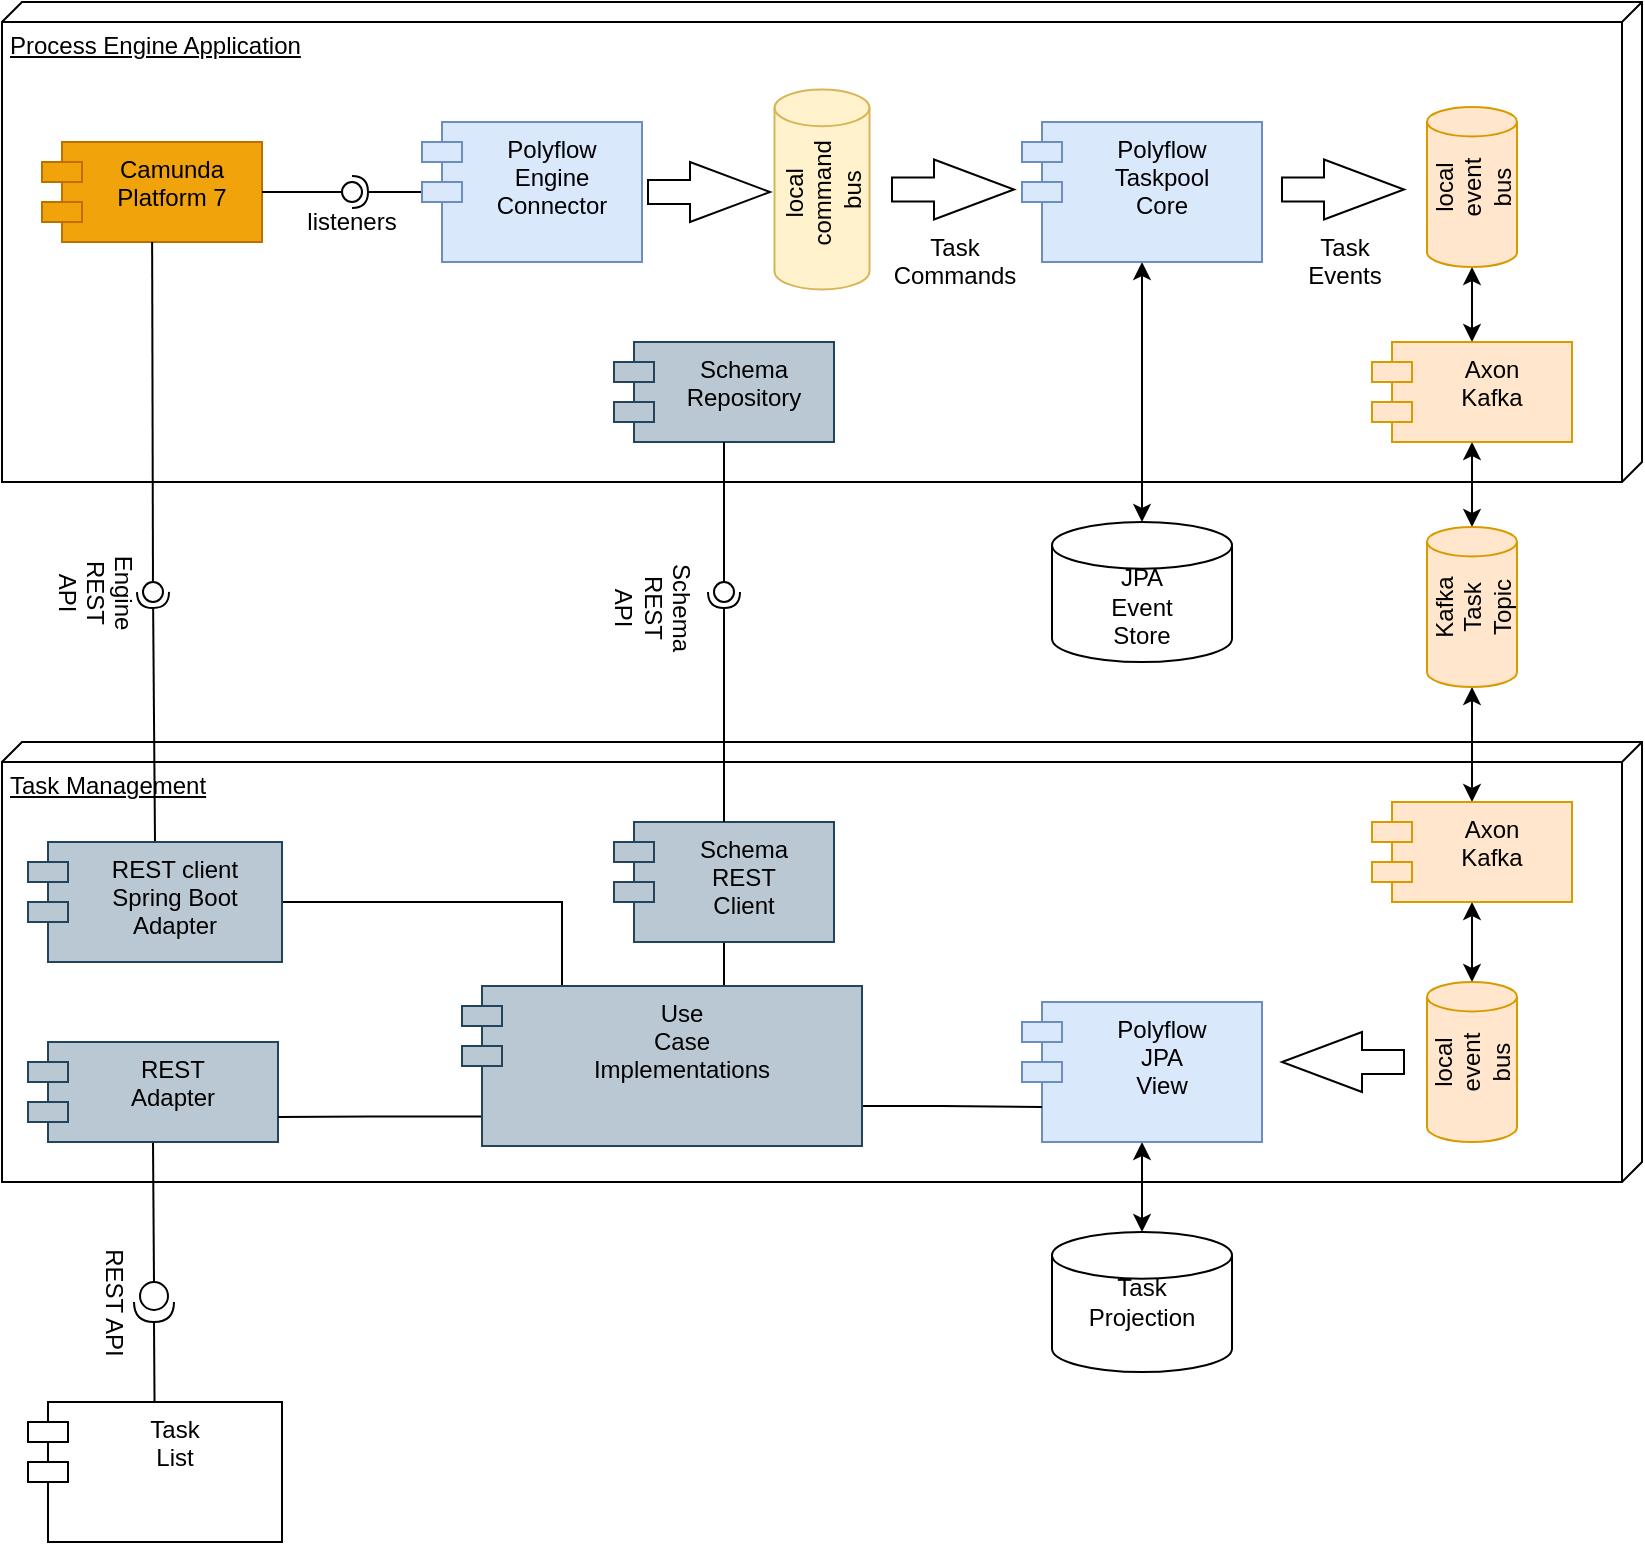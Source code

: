 <mxfile version="15.4.0" type="device"><diagram id="52nC2MRRUDRTHZNGwKYh" name="Page-1"><mxGraphModel dx="1422" dy="757" grid="1" gridSize="10" guides="1" tooltips="1" connect="1" arrows="1" fold="1" page="1" pageScale="1" pageWidth="850" pageHeight="1100" math="0" shadow="0"><root><mxCell id="0"/><mxCell id="1" parent="0"/><mxCell id="YXhcMdFAC_sVltu-bQgT-22" value="Task Management" style="verticalAlign=top;align=left;spacingTop=8;spacingLeft=2;spacingRight=12;shape=cube;size=10;direction=south;fontStyle=4;html=1;" parent="1" vertex="1"><mxGeometry x="20" y="390" width="820" height="220" as="geometry"/></mxCell><mxCell id="YXhcMdFAC_sVltu-bQgT-2" value="Process Engine Application" style="verticalAlign=top;align=left;spacingTop=8;spacingLeft=2;spacingRight=12;shape=cube;size=10;direction=south;fontStyle=4;html=1;" parent="1" vertex="1"><mxGeometry x="20" y="20" width="820" height="240" as="geometry"/></mxCell><mxCell id="YXhcMdFAC_sVltu-bQgT-3" value="Camunda &#10;Platform 7" style="shape=module;align=left;spacingLeft=20;align=center;verticalAlign=top;fillColor=#f0a30a;strokeColor=#BD7000;fontColor=#000000;" parent="1" vertex="1"><mxGeometry x="40" y="90" width="110" height="50" as="geometry"/></mxCell><mxCell id="YXhcMdFAC_sVltu-bQgT-4" value="" style="rounded=0;orthogonalLoop=1;jettySize=auto;html=1;endArrow=none;endFill=0;sketch=0;sourcePerimeterSpacing=0;targetPerimeterSpacing=0;edgeStyle=orthogonalEdgeStyle;exitX=1;exitY=0.5;exitDx=0;exitDy=0;" parent="1" source="YXhcMdFAC_sVltu-bQgT-3" target="YXhcMdFAC_sVltu-bQgT-6" edge="1"><mxGeometry relative="1" as="geometry"><mxPoint x="370" y="5" as="sourcePoint"/></mxGeometry></mxCell><mxCell id="YXhcMdFAC_sVltu-bQgT-5" value="" style="rounded=0;orthogonalLoop=1;jettySize=auto;html=1;endArrow=halfCircle;endFill=0;entryX=0.5;entryY=0.5;endSize=6;strokeWidth=1;sketch=0;edgeStyle=orthogonalEdgeStyle;" parent="1" source="YXhcMdFAC_sVltu-bQgT-7" target="YXhcMdFAC_sVltu-bQgT-6" edge="1"><mxGeometry relative="1" as="geometry"><mxPoint x="410" y="5" as="sourcePoint"/></mxGeometry></mxCell><mxCell id="YXhcMdFAC_sVltu-bQgT-6" value="&lt;br&gt;&lt;br&gt;listeners" style="ellipse;whiteSpace=wrap;html=1;align=center;aspect=fixed;resizable=0;points=[];outlineConnect=0;sketch=0;" parent="1" vertex="1"><mxGeometry x="190" y="110" width="10" height="10" as="geometry"/></mxCell><mxCell id="YXhcMdFAC_sVltu-bQgT-7" value="Polyflow&#10;Engine&#10;Connector" style="shape=module;align=left;spacingLeft=20;align=center;verticalAlign=top;fillColor=#dae8fc;strokeColor=#6c8ebf;" parent="1" vertex="1"><mxGeometry x="230" y="80" width="110" height="70" as="geometry"/></mxCell><mxCell id="YXhcMdFAC_sVltu-bQgT-19" value="" style="edgeStyle=none;rounded=0;orthogonalLoop=1;jettySize=auto;html=1;startArrow=classic;startFill=1;" parent="1" source="YXhcMdFAC_sVltu-bQgT-8" target="YXhcMdFAC_sVltu-bQgT-15" edge="1"><mxGeometry relative="1" as="geometry"><mxPoint x="590" y="235" as="targetPoint"/></mxGeometry></mxCell><mxCell id="YXhcMdFAC_sVltu-bQgT-8" value="Polyflow&#10;Taskpool&#10;Core" style="shape=module;align=left;spacingLeft=20;align=center;verticalAlign=top;fillColor=#dae8fc;strokeColor=#6c8ebf;" parent="1" vertex="1"><mxGeometry x="530" y="80" width="120" height="70" as="geometry"/></mxCell><mxCell id="YXhcMdFAC_sVltu-bQgT-12" value="local&amp;nbsp;&lt;br&gt;command&amp;nbsp;&lt;br&gt;bus" style="strokeWidth=1;html=1;shape=mxgraph.flowchart.direct_data;whiteSpace=wrap;rotation=-90;fillColor=#fff2cc;strokeColor=#d6b656;" parent="1" vertex="1"><mxGeometry x="380" y="90" width="100" height="47.5" as="geometry"/></mxCell><mxCell id="YXhcMdFAC_sVltu-bQgT-13" value="" style="verticalLabelPosition=bottom;verticalAlign=top;html=1;strokeWidth=1;shape=mxgraph.arrows2.arrow;dy=0.6;dx=40;notch=0;" parent="1" vertex="1"><mxGeometry x="343" y="100" width="61" height="30" as="geometry"/></mxCell><mxCell id="YXhcMdFAC_sVltu-bQgT-14" value="Task&lt;br&gt;Commands" style="verticalLabelPosition=bottom;verticalAlign=top;html=1;strokeWidth=1;shape=mxgraph.arrows2.arrow;dy=0.6;dx=40;notch=0;" parent="1" vertex="1"><mxGeometry x="465" y="98.75" width="61" height="30" as="geometry"/></mxCell><mxCell id="YXhcMdFAC_sVltu-bQgT-15" value="&lt;br&gt;JPA&lt;br&gt;Event&lt;br&gt;Store" style="strokeWidth=1;html=1;shape=mxgraph.flowchart.database;whiteSpace=wrap;" parent="1" vertex="1"><mxGeometry x="545" y="280" width="90" height="70" as="geometry"/></mxCell><mxCell id="YXhcMdFAC_sVltu-bQgT-28" style="edgeStyle=none;rounded=0;orthogonalLoop=1;jettySize=auto;html=1;exitX=0;exitY=0.5;exitDx=0;exitDy=0;exitPerimeter=0;entryX=0.5;entryY=0;entryDx=0;entryDy=0;startArrow=classic;startFill=1;" parent="1" source="YXhcMdFAC_sVltu-bQgT-16" target="YXhcMdFAC_sVltu-bQgT-20" edge="1"><mxGeometry relative="1" as="geometry"/></mxCell><mxCell id="YXhcMdFAC_sVltu-bQgT-16" value="local&lt;br&gt;event&lt;br&gt;bus" style="strokeWidth=1;html=1;shape=mxgraph.flowchart.direct_data;whiteSpace=wrap;rotation=-90;fillColor=#ffe6cc;strokeColor=#d79b00;" parent="1" vertex="1"><mxGeometry x="715" y="90" width="80" height="45" as="geometry"/></mxCell><mxCell id="YXhcMdFAC_sVltu-bQgT-17" value="Task&lt;br&gt;Events" style="verticalLabelPosition=bottom;verticalAlign=top;html=1;strokeWidth=1;shape=mxgraph.arrows2.arrow;dy=0.6;dx=40;notch=0;" parent="1" vertex="1"><mxGeometry x="660" y="98.75" width="61" height="30" as="geometry"/></mxCell><mxCell id="YXhcMdFAC_sVltu-bQgT-29" style="edgeStyle=none;rounded=0;orthogonalLoop=1;jettySize=auto;html=1;exitX=0.5;exitY=1;exitDx=0;exitDy=0;startArrow=classic;startFill=1;" parent="1" source="YXhcMdFAC_sVltu-bQgT-20" target="YXhcMdFAC_sVltu-bQgT-21" edge="1"><mxGeometry relative="1" as="geometry"/></mxCell><mxCell id="YXhcMdFAC_sVltu-bQgT-20" value="Axon&#10;Kafka" style="shape=module;align=left;spacingLeft=20;align=center;verticalAlign=top;strokeWidth=1;fillColor=#ffe6cc;strokeColor=#d79b00;" parent="1" vertex="1"><mxGeometry x="705" y="190" width="100" height="50" as="geometry"/></mxCell><mxCell id="YXhcMdFAC_sVltu-bQgT-30" style="edgeStyle=none;rounded=0;orthogonalLoop=1;jettySize=auto;html=1;exitX=0;exitY=0.5;exitDx=0;exitDy=0;exitPerimeter=0;startArrow=classic;startFill=1;" parent="1" source="YXhcMdFAC_sVltu-bQgT-21" target="YXhcMdFAC_sVltu-bQgT-23" edge="1"><mxGeometry relative="1" as="geometry"/></mxCell><mxCell id="YXhcMdFAC_sVltu-bQgT-21" value="Kafka&lt;br&gt;Task&lt;br&gt;Topic" style="strokeWidth=1;html=1;shape=mxgraph.flowchart.direct_data;whiteSpace=wrap;rotation=-90;fillColor=#ffe6cc;strokeColor=#d79b00;" parent="1" vertex="1"><mxGeometry x="715" y="300" width="80" height="45" as="geometry"/></mxCell><mxCell id="YXhcMdFAC_sVltu-bQgT-31" style="edgeStyle=none;rounded=0;orthogonalLoop=1;jettySize=auto;html=1;exitX=0.5;exitY=1;exitDx=0;exitDy=0;startArrow=classic;startFill=1;" parent="1" source="YXhcMdFAC_sVltu-bQgT-23" target="YXhcMdFAC_sVltu-bQgT-24" edge="1"><mxGeometry relative="1" as="geometry"/></mxCell><mxCell id="YXhcMdFAC_sVltu-bQgT-23" value="Axon&#10;Kafka" style="shape=module;align=left;spacingLeft=20;align=center;verticalAlign=top;strokeWidth=1;fillColor=#ffe6cc;strokeColor=#d79b00;" parent="1" vertex="1"><mxGeometry x="705" y="420" width="100" height="50" as="geometry"/></mxCell><mxCell id="YXhcMdFAC_sVltu-bQgT-24" value="local&lt;br&gt;event&lt;br&gt;bus" style="strokeWidth=1;html=1;shape=mxgraph.flowchart.direct_data;whiteSpace=wrap;rotation=-90;fillColor=#ffe6cc;strokeColor=#d79b00;" parent="1" vertex="1"><mxGeometry x="715" y="527.5" width="80" height="45" as="geometry"/></mxCell><mxCell id="YXhcMdFAC_sVltu-bQgT-49" style="edgeStyle=none;rounded=0;orthogonalLoop=1;jettySize=auto;html=1;exitX=0.5;exitY=1;exitDx=0;exitDy=0;entryX=0.5;entryY=0;entryDx=0;entryDy=0;entryPerimeter=0;startArrow=classic;startFill=1;endArrow=classic;endFill=1;" parent="1" source="YXhcMdFAC_sVltu-bQgT-25" target="YXhcMdFAC_sVltu-bQgT-48" edge="1"><mxGeometry relative="1" as="geometry"/></mxCell><mxCell id="YXhcMdFAC_sVltu-bQgT-25" value="Polyflow&#10;JPA&#10;View" style="shape=module;align=left;spacingLeft=20;align=center;verticalAlign=top;fillColor=#dae8fc;strokeColor=#6c8ebf;" parent="1" vertex="1"><mxGeometry x="530" y="520" width="120" height="70" as="geometry"/></mxCell><mxCell id="YXhcMdFAC_sVltu-bQgT-26" value="Task&lt;br&gt;Events" style="verticalLabelPosition=top;verticalAlign=bottom;html=1;strokeWidth=1;shape=mxgraph.arrows2.arrow;dy=0.6;dx=40;notch=0;rotation=-180;textDirection=ltr;fontColor=none;noLabel=1;labelPosition=center;align=center;" parent="1" vertex="1"><mxGeometry x="660" y="535" width="61" height="30" as="geometry"/></mxCell><mxCell id="YXhcMdFAC_sVltu-bQgT-32" value="" style="rounded=0;orthogonalLoop=1;jettySize=auto;html=1;endArrow=none;endFill=0;sketch=0;sourcePerimeterSpacing=0;targetPerimeterSpacing=0;" parent="1" source="YXhcMdFAC_sVltu-bQgT-3" target="YXhcMdFAC_sVltu-bQgT-34" edge="1"><mxGeometry relative="1" as="geometry"><mxPoint x="131" y="280" as="sourcePoint"/></mxGeometry></mxCell><mxCell id="YXhcMdFAC_sVltu-bQgT-33" value="" style="rounded=0;orthogonalLoop=1;jettySize=auto;html=1;endArrow=halfCircle;endFill=0;entryX=0.5;entryY=0.5;endSize=6;strokeWidth=1;sketch=0;exitX=0.5;exitY=0;exitDx=0;exitDy=0;" parent="1" source="YXhcMdFAC_sVltu-bQgT-35" target="YXhcMdFAC_sVltu-bQgT-34" edge="1"><mxGeometry relative="1" as="geometry"><mxPoint x="95" y="310" as="sourcePoint"/><Array as="points"/></mxGeometry></mxCell><mxCell id="YXhcMdFAC_sVltu-bQgT-34" value="&lt;br&gt;&lt;br&gt;&lt;br&gt;&lt;br&gt;Engine REST API" style="ellipse;whiteSpace=wrap;html=1;align=center;aspect=fixed;resizable=0;points=[];outlineConnect=0;sketch=0;strokeWidth=1;rotation=90;" parent="1" vertex="1"><mxGeometry x="90.5" y="310" width="10" height="10" as="geometry"/></mxCell><mxCell id="YXhcMdFAC_sVltu-bQgT-47" style="edgeStyle=orthogonalEdgeStyle;rounded=0;orthogonalLoop=1;jettySize=auto;html=1;exitX=1;exitY=0.5;exitDx=0;exitDy=0;entryX=0.25;entryY=0;entryDx=0;entryDy=0;startArrow=none;startFill=0;endArrow=none;endFill=0;" parent="1" source="YXhcMdFAC_sVltu-bQgT-35" target="YXhcMdFAC_sVltu-bQgT-43" edge="1"><mxGeometry relative="1" as="geometry"/></mxCell><mxCell id="YXhcMdFAC_sVltu-bQgT-35" value="REST client&#10;Spring Boot&#10;Adapter" style="shape=module;align=left;spacingLeft=20;align=center;verticalAlign=top;strokeWidth=1;fillColor=#bac8d3;strokeColor=#23445d;" parent="1" vertex="1"><mxGeometry x="33" y="440" width="127" height="60" as="geometry"/></mxCell><mxCell id="YXhcMdFAC_sVltu-bQgT-42" style="edgeStyle=none;rounded=0;orthogonalLoop=1;jettySize=auto;html=1;exitX=0.5;exitY=1;exitDx=0;exitDy=0;entryX=0;entryY=0.5;entryDx=0;entryDy=0;entryPerimeter=0;startArrow=none;startFill=0;endArrow=none;endFill=0;" parent="1" source="YXhcMdFAC_sVltu-bQgT-36" target="YXhcMdFAC_sVltu-bQgT-41" edge="1"><mxGeometry relative="1" as="geometry"/></mxCell><mxCell id="YXhcMdFAC_sVltu-bQgT-36" value="REST &#10;Adapter" style="shape=module;align=left;spacingLeft=20;align=center;verticalAlign=top;strokeWidth=1;fillColor=#bac8d3;strokeColor=#23445d;" parent="1" vertex="1"><mxGeometry x="33" y="540" width="125" height="50" as="geometry"/></mxCell><mxCell id="YXhcMdFAC_sVltu-bQgT-51" style="edgeStyle=none;rounded=0;orthogonalLoop=1;jettySize=auto;html=1;exitX=1;exitY=0.5;exitDx=0;exitDy=0;exitPerimeter=0;startArrow=none;startFill=0;endArrow=none;endFill=0;" parent="1" source="YXhcMdFAC_sVltu-bQgT-41" target="YXhcMdFAC_sVltu-bQgT-50" edge="1"><mxGeometry relative="1" as="geometry"/></mxCell><mxCell id="YXhcMdFAC_sVltu-bQgT-41" value="REST API" style="shape=providedRequiredInterface;html=1;verticalLabelPosition=bottom;sketch=0;strokeWidth=1;rotation=90;" parent="1" vertex="1"><mxGeometry x="86" y="660" width="20" height="20" as="geometry"/></mxCell><mxCell id="YXhcMdFAC_sVltu-bQgT-45" style="edgeStyle=orthogonalEdgeStyle;rounded=0;orthogonalLoop=1;jettySize=auto;html=1;exitX=1;exitY=0.75;exitDx=0;exitDy=0;entryX=0;entryY=0.75;entryDx=10;entryDy=0;entryPerimeter=0;startArrow=none;startFill=0;endArrow=none;endFill=0;" parent="1" source="YXhcMdFAC_sVltu-bQgT-43" target="YXhcMdFAC_sVltu-bQgT-25" edge="1"><mxGeometry relative="1" as="geometry"/></mxCell><mxCell id="YXhcMdFAC_sVltu-bQgT-46" style="rounded=0;orthogonalLoop=1;jettySize=auto;html=1;startArrow=none;startFill=0;endArrow=none;endFill=0;entryX=1;entryY=0.75;entryDx=0;entryDy=0;edgeStyle=orthogonalEdgeStyle;exitX=0.055;exitY=0.816;exitDx=0;exitDy=0;exitPerimeter=0;" parent="1" source="YXhcMdFAC_sVltu-bQgT-43" target="YXhcMdFAC_sVltu-bQgT-36" edge="1"><mxGeometry relative="1" as="geometry"><mxPoint x="160" y="554" as="targetPoint"/><mxPoint x="260" y="570" as="sourcePoint"/></mxGeometry></mxCell><mxCell id="wL9VBgGUZfCwxKa4YSe8-2" style="edgeStyle=none;rounded=0;orthogonalLoop=1;jettySize=auto;html=1;exitX=0.655;exitY=0;exitDx=0;exitDy=0;entryX=0.5;entryY=1;entryDx=0;entryDy=0;endArrow=none;endFill=0;exitPerimeter=0;" edge="1" parent="1" source="YXhcMdFAC_sVltu-bQgT-43" target="wL9VBgGUZfCwxKa4YSe8-1"><mxGeometry relative="1" as="geometry"/></mxCell><mxCell id="YXhcMdFAC_sVltu-bQgT-43" value="Use&#10;Case&#10;Implementations" style="shape=module;align=left;spacingLeft=20;align=center;verticalAlign=top;strokeWidth=1;fillColor=#bac8d3;strokeColor=#23445d;" parent="1" vertex="1"><mxGeometry x="250" y="512" width="200" height="80" as="geometry"/></mxCell><mxCell id="YXhcMdFAC_sVltu-bQgT-48" value="Task&lt;br&gt;Projection" style="strokeWidth=1;html=1;shape=mxgraph.flowchart.database;whiteSpace=wrap;" parent="1" vertex="1"><mxGeometry x="545" y="635" width="90" height="70" as="geometry"/></mxCell><mxCell id="YXhcMdFAC_sVltu-bQgT-50" value="Task&#10;List" style="shape=module;align=left;spacingLeft=20;align=center;verticalAlign=top;strokeWidth=1;" parent="1" vertex="1"><mxGeometry x="33" y="720" width="127" height="70" as="geometry"/></mxCell><mxCell id="wL9VBgGUZfCwxKa4YSe8-1" value="Schema&#10;REST&#10;Client" style="shape=module;align=left;spacingLeft=20;align=center;verticalAlign=top;strokeWidth=1;fillColor=#bac8d3;strokeColor=#23445d;" vertex="1" parent="1"><mxGeometry x="326" y="430" width="110" height="60" as="geometry"/></mxCell><mxCell id="wL9VBgGUZfCwxKa4YSe8-3" value="Schema&#10;Repository" style="shape=module;align=left;spacingLeft=20;align=center;verticalAlign=top;strokeWidth=1;fillColor=#bac8d3;strokeColor=#23445d;" vertex="1" parent="1"><mxGeometry x="326" y="190" width="110" height="50" as="geometry"/></mxCell><mxCell id="wL9VBgGUZfCwxKa4YSe8-8" value="" style="rounded=0;orthogonalLoop=1;jettySize=auto;html=1;endArrow=none;endFill=0;sketch=0;sourcePerimeterSpacing=0;targetPerimeterSpacing=0;" edge="1" target="wL9VBgGUZfCwxKa4YSe8-10" parent="1" source="wL9VBgGUZfCwxKa4YSe8-3"><mxGeometry relative="1" as="geometry"><mxPoint x="380" y="325" as="sourcePoint"/></mxGeometry></mxCell><mxCell id="wL9VBgGUZfCwxKa4YSe8-9" value="" style="rounded=0;orthogonalLoop=1;jettySize=auto;html=1;endArrow=halfCircle;endFill=0;entryX=0.5;entryY=0.5;endSize=6;strokeWidth=1;sketch=0;" edge="1" target="wL9VBgGUZfCwxKa4YSe8-10" parent="1" source="wL9VBgGUZfCwxKa4YSe8-1"><mxGeometry relative="1" as="geometry"><mxPoint x="420" y="325" as="sourcePoint"/></mxGeometry></mxCell><mxCell id="wL9VBgGUZfCwxKa4YSe8-10" value="" style="ellipse;whiteSpace=wrap;html=1;align=left;aspect=fixed;resizable=0;points=[];outlineConnect=0;sketch=0;" vertex="1" parent="1"><mxGeometry x="376" y="310" width="10" height="10" as="geometry"/></mxCell><mxCell id="wL9VBgGUZfCwxKa4YSe8-13" value="&lt;div&gt;Schema&lt;br&gt;REST&lt;/div&gt;&lt;div&gt;API&lt;/div&gt;" style="text;html=1;resizable=0;autosize=1;align=center;verticalAlign=middle;points=[];fillColor=none;strokeColor=none;rounded=0;rotation=90;" vertex="1" parent="1"><mxGeometry x="316" y="297.5" width="60" height="50" as="geometry"/></mxCell></root></mxGraphModel></diagram></mxfile>